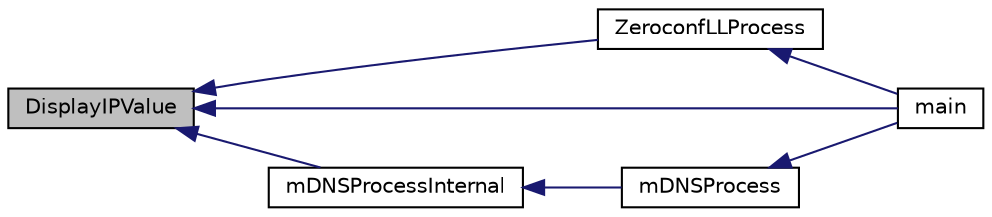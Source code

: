 digraph "DisplayIPValue"
{
  edge [fontname="Helvetica",fontsize="10",labelfontname="Helvetica",labelfontsize="10"];
  node [fontname="Helvetica",fontsize="10",shape=record];
  rankdir="LR";
  Node1 [label="DisplayIPValue",height=0.2,width=0.4,color="black", fillcolor="grey75", style="filled", fontcolor="black"];
  Node1 -> Node2 [dir="back",color="midnightblue",fontsize="10",style="solid",fontname="Helvetica"];
  Node2 [label="ZeroconfLLProcess",height=0.2,width=0.4,color="black", fillcolor="white", style="filled",URL="$_zeroconf_link_local_8c.html#a5fef6488157febb18bbb8651f4c69fa9"];
  Node2 -> Node3 [dir="back",color="midnightblue",fontsize="10",style="solid",fontname="Helvetica"];
  Node3 [label="main",height=0.2,width=0.4,color="black", fillcolor="white", style="filled",URL="$_main_demo_8c.html#a6288eba0f8e8ad3ab1544ad731eb7667"];
  Node1 -> Node4 [dir="back",color="midnightblue",fontsize="10",style="solid",fontname="Helvetica"];
  Node4 [label="mDNSProcessInternal",height=0.2,width=0.4,color="black", fillcolor="white", style="filled",URL="$_zeroconf_multicast_d_n_s_8c.html#a790561fcaf99874b79eab7db039b8c71"];
  Node4 -> Node5 [dir="back",color="midnightblue",fontsize="10",style="solid",fontname="Helvetica"];
  Node5 [label="mDNSProcess",height=0.2,width=0.4,color="black", fillcolor="white", style="filled",URL="$_zeroconf_multicast_d_n_s_8c.html#a2b66183d48d7fd2050e1661557927e1e"];
  Node5 -> Node3 [dir="back",color="midnightblue",fontsize="10",style="solid",fontname="Helvetica"];
  Node1 -> Node3 [dir="back",color="midnightblue",fontsize="10",style="solid",fontname="Helvetica"];
}

